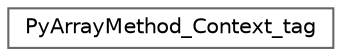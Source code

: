 digraph "Graphical Class Hierarchy"
{
 // LATEX_PDF_SIZE
  bgcolor="transparent";
  edge [fontname=Helvetica,fontsize=10,labelfontname=Helvetica,labelfontsize=10];
  node [fontname=Helvetica,fontsize=10,shape=box,height=0.2,width=0.4];
  rankdir="LR";
  Node0 [id="Node000000",label="PyArrayMethod_Context_tag",height=0.2,width=0.4,color="grey40", fillcolor="white", style="filled",URL="$d0/d65/structPyArrayMethod__Context__tag.html",tooltip=" "];
}
